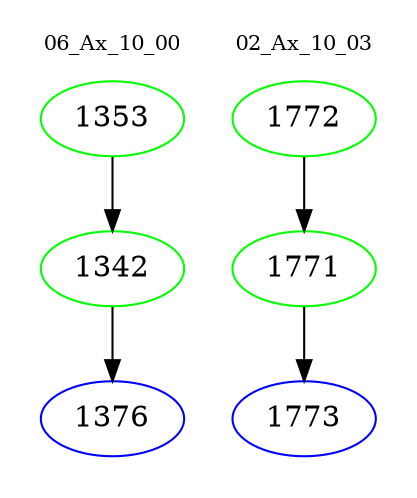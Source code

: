digraph{
subgraph cluster_0 {
color = white
label = "06_Ax_10_00";
fontsize=10;
T0_1353 [label="1353", color="green"]
T0_1353 -> T0_1342 [color="black"]
T0_1342 [label="1342", color="green"]
T0_1342 -> T0_1376 [color="black"]
T0_1376 [label="1376", color="blue"]
}
subgraph cluster_1 {
color = white
label = "02_Ax_10_03";
fontsize=10;
T1_1772 [label="1772", color="green"]
T1_1772 -> T1_1771 [color="black"]
T1_1771 [label="1771", color="green"]
T1_1771 -> T1_1773 [color="black"]
T1_1773 [label="1773", color="blue"]
}
}
